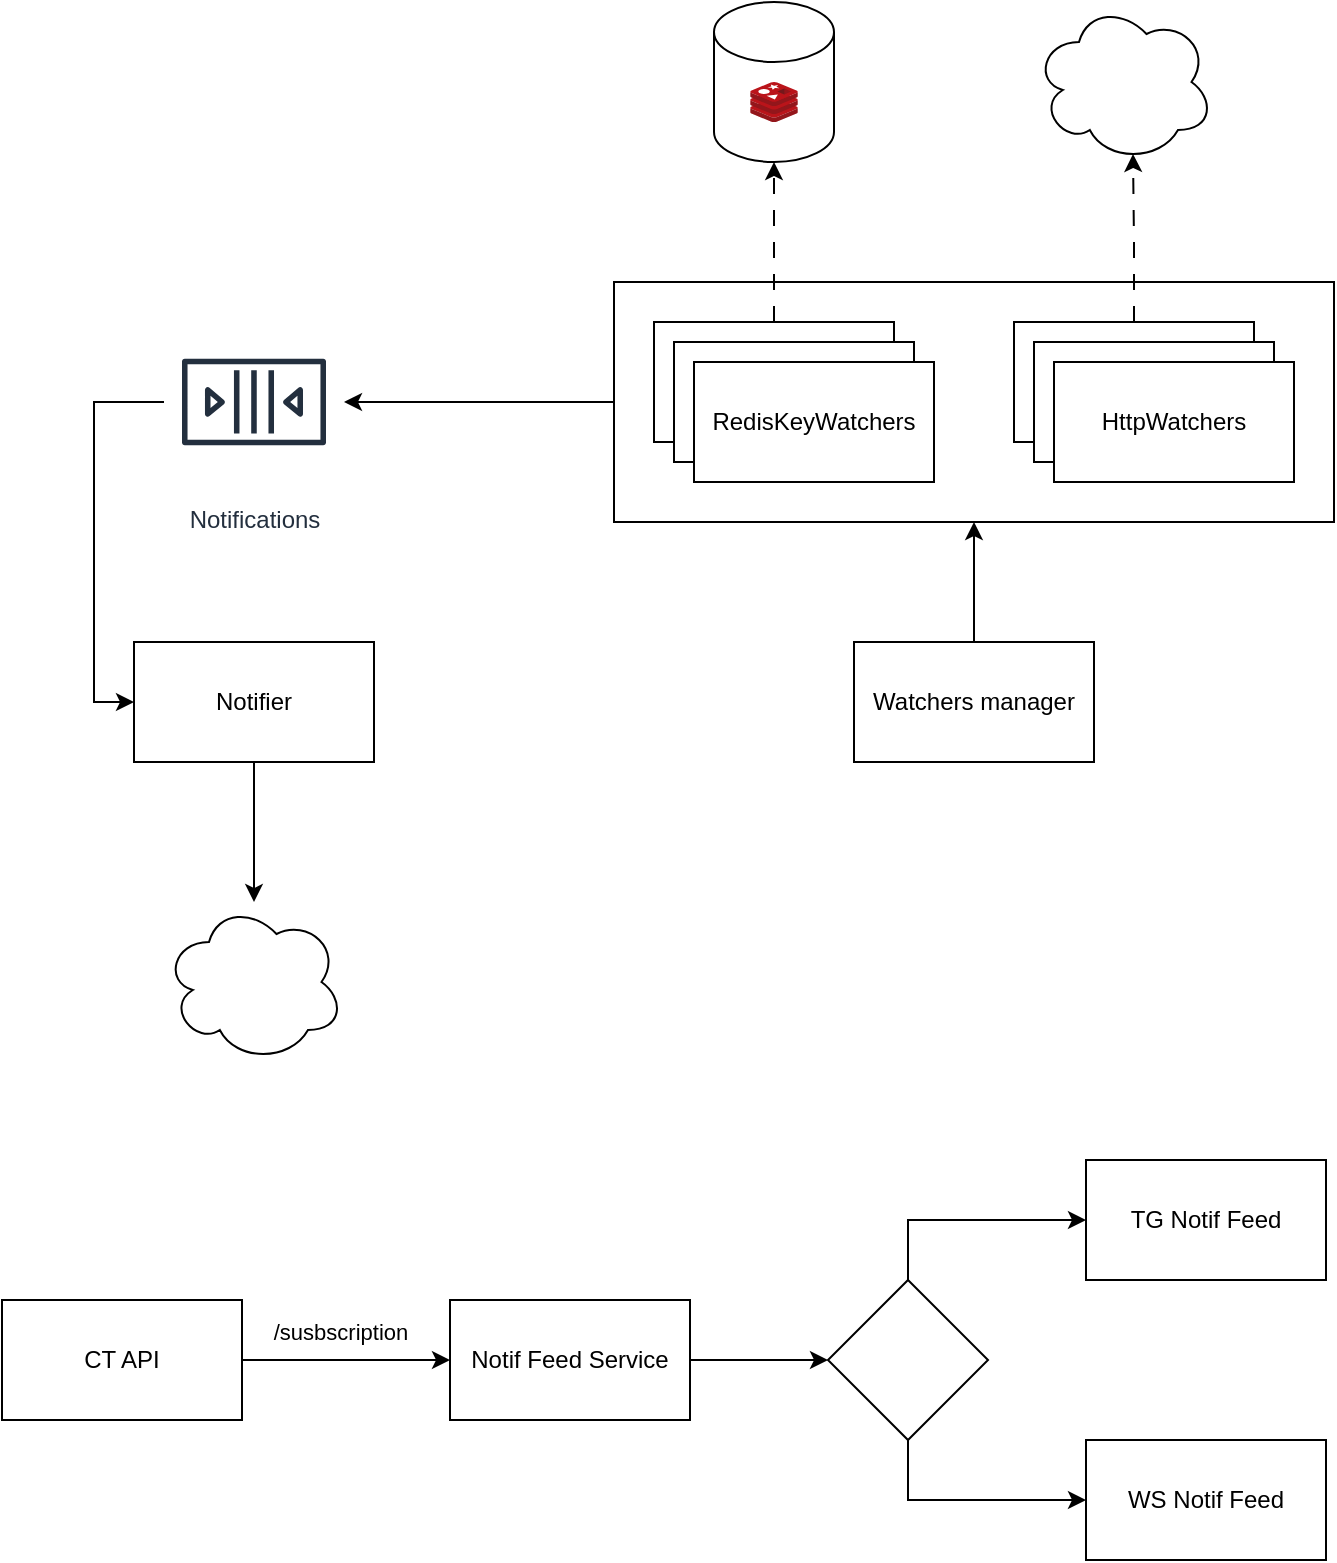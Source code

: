 <mxfile version="23.0.2" type="device">
  <diagram name="Page-1" id="xw3341EZ3EfyC7uBRgyo">
    <mxGraphModel dx="934" dy="819" grid="0" gridSize="10" guides="1" tooltips="1" connect="1" arrows="1" fold="1" page="1" pageScale="1" pageWidth="850" pageHeight="1100" math="0" shadow="0">
      <root>
        <mxCell id="0" />
        <mxCell id="1" parent="0" />
        <mxCell id="mfBCwPf9Ix2Ev4tTwE13-30" style="edgeStyle=orthogonalEdgeStyle;rounded=0;orthogonalLoop=1;jettySize=auto;html=1;" parent="1" source="mfBCwPf9Ix2Ev4tTwE13-26" target="mfBCwPf9Ix2Ev4tTwE13-13" edge="1">
          <mxGeometry relative="1" as="geometry" />
        </mxCell>
        <mxCell id="mfBCwPf9Ix2Ev4tTwE13-26" value="" style="rounded=0;whiteSpace=wrap;html=1;" parent="1" vertex="1">
          <mxGeometry x="400" y="180" width="360" height="120" as="geometry" />
        </mxCell>
        <mxCell id="mfBCwPf9Ix2Ev4tTwE13-5" value="" style="group" parent="1" vertex="1" connectable="0">
          <mxGeometry x="600" y="200" width="140" height="80" as="geometry" />
        </mxCell>
        <mxCell id="mfBCwPf9Ix2Ev4tTwE13-2" value="" style="rounded=0;whiteSpace=wrap;html=1;" parent="mfBCwPf9Ix2Ev4tTwE13-5" vertex="1">
          <mxGeometry width="120" height="60" as="geometry" />
        </mxCell>
        <mxCell id="mfBCwPf9Ix2Ev4tTwE13-3" value="" style="rounded=0;whiteSpace=wrap;html=1;" parent="mfBCwPf9Ix2Ev4tTwE13-5" vertex="1">
          <mxGeometry x="10" y="10" width="120" height="60" as="geometry" />
        </mxCell>
        <mxCell id="mfBCwPf9Ix2Ev4tTwE13-4" value="HttpWatchers" style="rounded=0;whiteSpace=wrap;html=1;" parent="mfBCwPf9Ix2Ev4tTwE13-5" vertex="1">
          <mxGeometry x="20" y="20" width="120" height="60" as="geometry" />
        </mxCell>
        <mxCell id="mfBCwPf9Ix2Ev4tTwE13-6" value="" style="group" parent="1" vertex="1" connectable="0">
          <mxGeometry x="420" y="200" width="140" height="80" as="geometry" />
        </mxCell>
        <mxCell id="mfBCwPf9Ix2Ev4tTwE13-7" value="" style="rounded=0;whiteSpace=wrap;html=1;" parent="mfBCwPf9Ix2Ev4tTwE13-6" vertex="1">
          <mxGeometry width="120" height="60" as="geometry" />
        </mxCell>
        <mxCell id="mfBCwPf9Ix2Ev4tTwE13-8" value="" style="rounded=0;whiteSpace=wrap;html=1;" parent="mfBCwPf9Ix2Ev4tTwE13-6" vertex="1">
          <mxGeometry x="10" y="10" width="120" height="60" as="geometry" />
        </mxCell>
        <mxCell id="mfBCwPf9Ix2Ev4tTwE13-9" value="RedisKeyWatchers" style="rounded=0;whiteSpace=wrap;html=1;" parent="mfBCwPf9Ix2Ev4tTwE13-6" vertex="1">
          <mxGeometry x="20" y="20" width="120" height="60" as="geometry" />
        </mxCell>
        <mxCell id="mfBCwPf9Ix2Ev4tTwE13-10" value="" style="ellipse;shape=cloud;whiteSpace=wrap;html=1;" parent="1" vertex="1">
          <mxGeometry x="610" y="40" width="90" height="80" as="geometry" />
        </mxCell>
        <mxCell id="mfBCwPf9Ix2Ev4tTwE13-11" value="" style="shape=cylinder3;whiteSpace=wrap;html=1;boundedLbl=1;backgroundOutline=1;size=15;" parent="1" vertex="1">
          <mxGeometry x="450" y="40" width="60" height="80" as="geometry" />
        </mxCell>
        <mxCell id="mfBCwPf9Ix2Ev4tTwE13-23" style="edgeStyle=orthogonalEdgeStyle;rounded=0;orthogonalLoop=1;jettySize=auto;html=1;exitX=0.5;exitY=1;exitDx=0;exitDy=0;" parent="1" source="mfBCwPf9Ix2Ev4tTwE13-12" target="mfBCwPf9Ix2Ev4tTwE13-22" edge="1">
          <mxGeometry relative="1" as="geometry" />
        </mxCell>
        <mxCell id="mfBCwPf9Ix2Ev4tTwE13-12" value="Notifier" style="rounded=0;whiteSpace=wrap;html=1;" parent="1" vertex="1">
          <mxGeometry x="160" y="360" width="120" height="60" as="geometry" />
        </mxCell>
        <mxCell id="mfBCwPf9Ix2Ev4tTwE13-31" style="edgeStyle=orthogonalEdgeStyle;rounded=0;orthogonalLoop=1;jettySize=auto;html=1;entryX=0;entryY=0.5;entryDx=0;entryDy=0;" parent="1" source="mfBCwPf9Ix2Ev4tTwE13-13" target="mfBCwPf9Ix2Ev4tTwE13-12" edge="1">
          <mxGeometry relative="1" as="geometry">
            <mxPoint x="130" y="260" as="sourcePoint" />
            <Array as="points">
              <mxPoint x="140" y="240" />
              <mxPoint x="140" y="390" />
            </Array>
          </mxGeometry>
        </mxCell>
        <mxCell id="mfBCwPf9Ix2Ev4tTwE13-13" value="Notifications" style="sketch=0;outlineConnect=0;fontColor=#232F3E;gradientColor=none;strokeColor=#232F3E;fillColor=#ffffff;dashed=0;verticalLabelPosition=bottom;verticalAlign=top;align=center;html=1;fontSize=12;fontStyle=0;aspect=fixed;shape=mxgraph.aws4.resourceIcon;resIcon=mxgraph.aws4.queue;" parent="1" vertex="1">
          <mxGeometry x="175" y="195" width="90" height="90" as="geometry" />
        </mxCell>
        <mxCell id="mfBCwPf9Ix2Ev4tTwE13-14" value="" style="image;sketch=0;aspect=fixed;html=1;points=[];align=center;fontSize=12;image=img/lib/mscae/Cache_Redis_Product.svg;" parent="1" vertex="1">
          <mxGeometry x="468.1" y="80" width="23.81" height="20" as="geometry" />
        </mxCell>
        <mxCell id="mfBCwPf9Ix2Ev4tTwE13-22" value="" style="ellipse;shape=cloud;whiteSpace=wrap;html=1;" parent="1" vertex="1">
          <mxGeometry x="175" y="490" width="90" height="80" as="geometry" />
        </mxCell>
        <mxCell id="mfBCwPf9Ix2Ev4tTwE13-27" style="edgeStyle=orthogonalEdgeStyle;rounded=0;orthogonalLoop=1;jettySize=auto;html=1;entryX=0.5;entryY=1;entryDx=0;entryDy=0;" parent="1" source="mfBCwPf9Ix2Ev4tTwE13-25" target="mfBCwPf9Ix2Ev4tTwE13-26" edge="1">
          <mxGeometry relative="1" as="geometry" />
        </mxCell>
        <mxCell id="mfBCwPf9Ix2Ev4tTwE13-25" value="Watchers manager" style="rounded=0;whiteSpace=wrap;html=1;" parent="1" vertex="1">
          <mxGeometry x="520" y="360" width="120" height="60" as="geometry" />
        </mxCell>
        <mxCell id="mfBCwPf9Ix2Ev4tTwE13-28" style="edgeStyle=orthogonalEdgeStyle;rounded=0;orthogonalLoop=1;jettySize=auto;html=1;entryX=0.5;entryY=1;entryDx=0;entryDy=0;entryPerimeter=0;dashed=1;dashPattern=8 8;" parent="1" source="mfBCwPf9Ix2Ev4tTwE13-7" target="mfBCwPf9Ix2Ev4tTwE13-11" edge="1">
          <mxGeometry relative="1" as="geometry">
            <mxPoint x="480" y="140" as="targetPoint" />
          </mxGeometry>
        </mxCell>
        <mxCell id="mfBCwPf9Ix2Ev4tTwE13-29" style="edgeStyle=orthogonalEdgeStyle;rounded=0;orthogonalLoop=1;jettySize=auto;html=1;entryX=0.55;entryY=0.95;entryDx=0;entryDy=0;entryPerimeter=0;dashed=1;dashPattern=8 8;" parent="1" source="mfBCwPf9Ix2Ev4tTwE13-2" target="mfBCwPf9Ix2Ev4tTwE13-10" edge="1">
          <mxGeometry relative="1" as="geometry">
            <mxPoint x="660" y="130" as="targetPoint" />
          </mxGeometry>
        </mxCell>
        <mxCell id="PFceu2-vxurmYnWfTUJ6-6" style="edgeStyle=orthogonalEdgeStyle;rounded=0;orthogonalLoop=1;jettySize=auto;html=1;exitX=1;exitY=0.5;exitDx=0;exitDy=0;entryX=0;entryY=0.5;entryDx=0;entryDy=0;" edge="1" parent="1" source="PFceu2-vxurmYnWfTUJ6-1" target="PFceu2-vxurmYnWfTUJ6-2">
          <mxGeometry relative="1" as="geometry" />
        </mxCell>
        <mxCell id="PFceu2-vxurmYnWfTUJ6-10" value="/susbscription" style="edgeLabel;html=1;align=center;verticalAlign=middle;resizable=0;points=[];" vertex="1" connectable="0" parent="PFceu2-vxurmYnWfTUJ6-6">
          <mxGeometry x="-0.091" y="4" relative="1" as="geometry">
            <mxPoint x="1" y="-10" as="offset" />
          </mxGeometry>
        </mxCell>
        <mxCell id="PFceu2-vxurmYnWfTUJ6-1" value="CT API" style="rounded=0;whiteSpace=wrap;html=1;" vertex="1" parent="1">
          <mxGeometry x="94" y="689" width="120" height="60" as="geometry" />
        </mxCell>
        <mxCell id="PFceu2-vxurmYnWfTUJ6-7" style="edgeStyle=orthogonalEdgeStyle;rounded=0;orthogonalLoop=1;jettySize=auto;html=1;exitX=1;exitY=0.5;exitDx=0;exitDy=0;entryX=0;entryY=0.5;entryDx=0;entryDy=0;" edge="1" parent="1" source="PFceu2-vxurmYnWfTUJ6-2" target="PFceu2-vxurmYnWfTUJ6-3">
          <mxGeometry relative="1" as="geometry" />
        </mxCell>
        <mxCell id="PFceu2-vxurmYnWfTUJ6-2" value="Notif Feed Service" style="rounded=0;whiteSpace=wrap;html=1;" vertex="1" parent="1">
          <mxGeometry x="318" y="689" width="120" height="60" as="geometry" />
        </mxCell>
        <mxCell id="PFceu2-vxurmYnWfTUJ6-8" style="edgeStyle=orthogonalEdgeStyle;rounded=0;orthogonalLoop=1;jettySize=auto;html=1;exitX=0.5;exitY=0;exitDx=0;exitDy=0;entryX=0;entryY=0.5;entryDx=0;entryDy=0;" edge="1" parent="1" source="PFceu2-vxurmYnWfTUJ6-3" target="PFceu2-vxurmYnWfTUJ6-4">
          <mxGeometry relative="1" as="geometry" />
        </mxCell>
        <mxCell id="PFceu2-vxurmYnWfTUJ6-9" style="edgeStyle=orthogonalEdgeStyle;rounded=0;orthogonalLoop=1;jettySize=auto;html=1;exitX=0.5;exitY=1;exitDx=0;exitDy=0;entryX=0;entryY=0.5;entryDx=0;entryDy=0;" edge="1" parent="1" source="PFceu2-vxurmYnWfTUJ6-3" target="PFceu2-vxurmYnWfTUJ6-5">
          <mxGeometry relative="1" as="geometry" />
        </mxCell>
        <mxCell id="PFceu2-vxurmYnWfTUJ6-3" value="" style="rhombus;whiteSpace=wrap;html=1;" vertex="1" parent="1">
          <mxGeometry x="507" y="679" width="80" height="80" as="geometry" />
        </mxCell>
        <mxCell id="PFceu2-vxurmYnWfTUJ6-4" value="TG Notif Feed" style="rounded=0;whiteSpace=wrap;html=1;" vertex="1" parent="1">
          <mxGeometry x="636" y="619" width="120" height="60" as="geometry" />
        </mxCell>
        <mxCell id="PFceu2-vxurmYnWfTUJ6-5" value="WS Notif Feed" style="rounded=0;whiteSpace=wrap;html=1;" vertex="1" parent="1">
          <mxGeometry x="636" y="759" width="120" height="60" as="geometry" />
        </mxCell>
      </root>
    </mxGraphModel>
  </diagram>
</mxfile>
